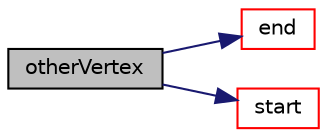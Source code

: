 digraph "otherVertex"
{
  bgcolor="transparent";
  edge [fontname="Helvetica",fontsize="10",labelfontname="Helvetica",labelfontsize="10"];
  node [fontname="Helvetica",fontsize="10",shape=record];
  rankdir="LR";
  Node523 [label="otherVertex",height=0.2,width=0.4,color="black", fillcolor="grey75", style="filled", fontcolor="black"];
  Node523 -> Node524 [color="midnightblue",fontsize="10",style="solid",fontname="Helvetica"];
  Node524 [label="end",height=0.2,width=0.4,color="red",URL="$a28361.html#a5ac1c619caccdf5bcf8c3d58a409849f",tooltip="Return end vertex label. "];
  Node523 -> Node526 [color="midnightblue",fontsize="10",style="solid",fontname="Helvetica"];
  Node526 [label="start",height=0.2,width=0.4,color="red",URL="$a28361.html#afe56bdd2031bbf8321e35e2330c0b990",tooltip="Return start vertex label. "];
}
